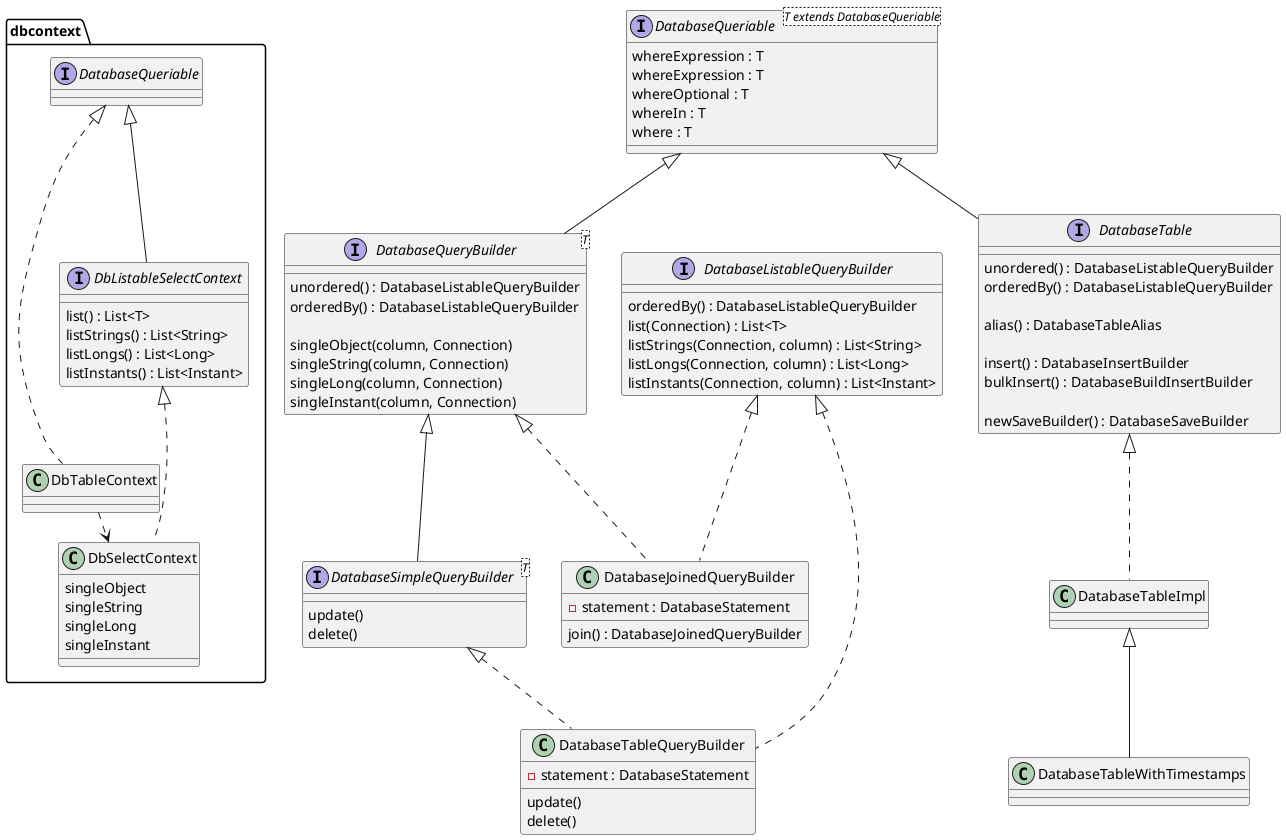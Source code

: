 @startuml

interface DatabaseQueriable<T extends DatabaseQueriable> {
    whereExpression : T
    whereExpression : T
    whereOptional : T
    whereIn : T
    where : T
}

interface DatabaseQueryBuilder<T> extends DatabaseQueriable {
    unordered() : DatabaseListableQueryBuilder
    orderedBy() : DatabaseListableQueryBuilder

    singleObject(column, Connection)
    singleString(column, Connection)
    singleLong(column, Connection)
    singleInstant(column, Connection)
}

interface DatabaseSimpleQueryBuilder<T> extends DatabaseQueryBuilder {
    update()
    delete()
}

interface DatabaseTable extends DatabaseQueriable {
   unordered() : DatabaseListableQueryBuilder
   orderedBy() : DatabaseListableQueryBuilder

   alias() : DatabaseTableAlias

   insert() : DatabaseInsertBuilder
   bulkInsert() : DatabaseBuildInsertBuilder

   newSaveBuilder() : DatabaseSaveBuilder
}

interface DatabaseListableQueryBuilder {
    orderedBy() : DatabaseListableQueryBuilder
    list(Connection) : List<T>
    listStrings(Connection, column) : List<String>
    listLongs(Connection, column) : List<Long>
    listInstants(Connection, column) : List<Instant>
}

class DatabaseTableQueryBuilder implements DatabaseSimpleQueryBuilder, DatabaseListableQueryBuilder {
    update()
    delete()

    - statement : DatabaseStatement
}

class DatabaseJoinedQueryBuilder implements DatabaseQueryBuilder, DatabaseListableQueryBuilder {
    join() : DatabaseJoinedQueryBuilder
    - statement : DatabaseStatement
}

class DatabaseTableImpl implements DatabaseTable {
}

class DatabaseTableWithTimestamps extends DatabaseTableImpl {
}

package dbcontext {

    interface DbListableSelectContext extends DatabaseQueriable {
        list() : List<T>
        listStrings() : List<String>
        listLongs() : List<Long>
        listInstants() : List<Instant>
    }

    class DbTableContext implements DatabaseQueriable {
    }

    class DbSelectContext implements DbListableSelectContext {
        singleObject
        singleString
        singleLong
        singleInstant
    }

    DbTableContext .right.> DbSelectContext: creates
}
@enduml


